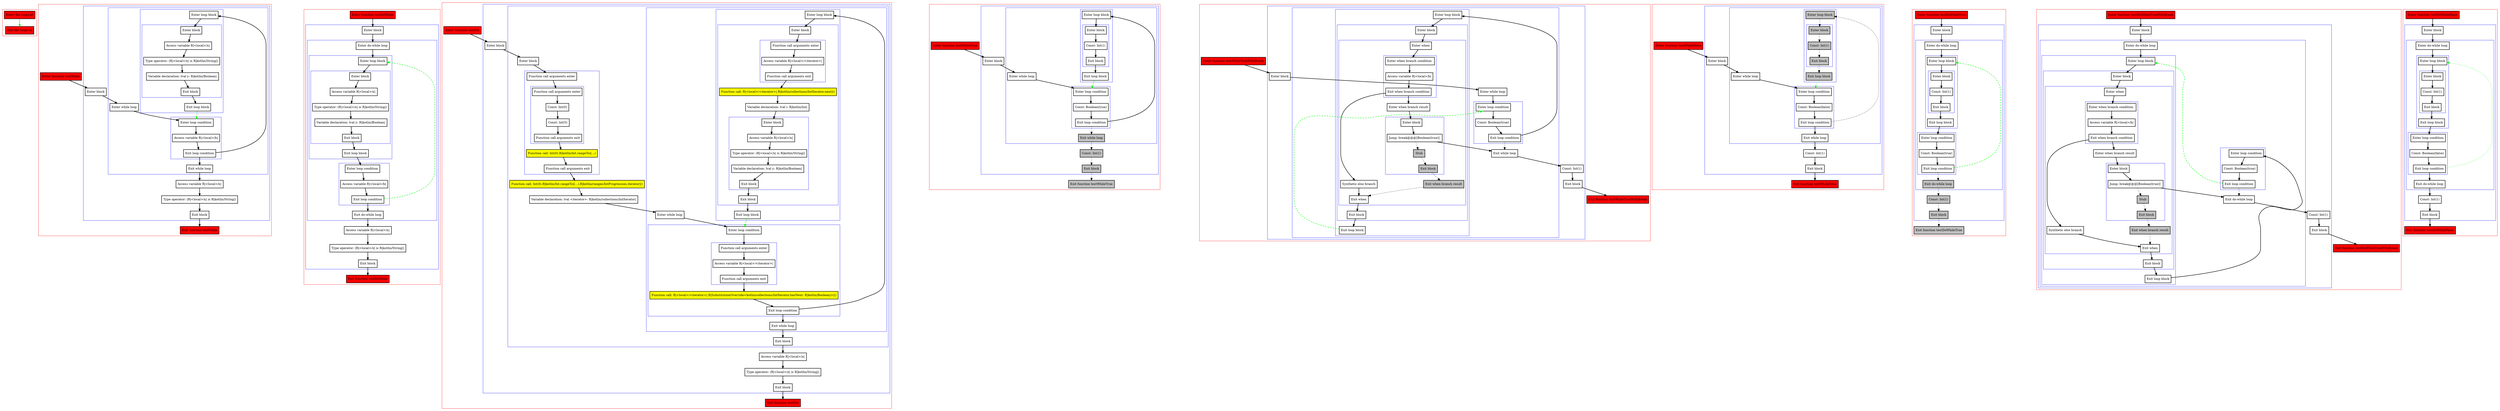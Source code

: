 digraph loops_kt {
    graph [nodesep=3]
    node [shape=box penwidth=2]
    edge [penwidth=2]

    subgraph cluster_0 {
        color=red
        0 [label="Enter file loops.kt" style="filled" fillcolor=red];
        1 [label="Exit file loops.kt" style="filled" fillcolor=red];
    }
    0 -> {1} [color=green];

    subgraph cluster_1 {
        color=red
        2 [label="Enter function testWhile" style="filled" fillcolor=red];
        subgraph cluster_2 {
            color=blue
            3 [label="Enter block"];
            subgraph cluster_3 {
                color=blue
                4 [label="Enter while loop"];
                subgraph cluster_4 {
                    color=blue
                    5 [label="Enter loop condition"];
                    6 [label="Access variable R|<local>/b|"];
                    7 [label="Exit loop condition"];
                }
                subgraph cluster_5 {
                    color=blue
                    8 [label="Enter loop block"];
                    subgraph cluster_6 {
                        color=blue
                        9 [label="Enter block"];
                        10 [label="Access variable R|<local>/x|"];
                        11 [label="Type operator: (R|<local>/x| is R|kotlin/String|)"];
                        12 [label="Variable declaration: lval y: R|kotlin/Boolean|"];
                        13 [label="Exit block"];
                    }
                    14 [label="Exit loop block"];
                }
                15 [label="Exit while loop"];
            }
            16 [label="Access variable R|<local>/x|"];
            17 [label="Type operator: (R|<local>/x| is R|kotlin/String|)"];
            18 [label="Exit block"];
        }
        19 [label="Exit function testWhile" style="filled" fillcolor=red];
    }
    2 -> {3};
    3 -> {4};
    4 -> {5};
    5 -> {6};
    6 -> {7};
    7 -> {8 15};
    8 -> {9};
    9 -> {10};
    10 -> {11};
    11 -> {12};
    12 -> {13};
    13 -> {14};
    14 -> {5} [color=green style=dashed];
    15 -> {16};
    16 -> {17};
    17 -> {18};
    18 -> {19};

    subgraph cluster_7 {
        color=red
        20 [label="Enter function testDoWhile" style="filled" fillcolor=red];
        subgraph cluster_8 {
            color=blue
            21 [label="Enter block"];
            subgraph cluster_9 {
                color=blue
                22 [label="Enter do-while loop"];
                subgraph cluster_10 {
                    color=blue
                    23 [label="Enter loop block"];
                    subgraph cluster_11 {
                        color=blue
                        24 [label="Enter block"];
                        25 [label="Access variable R|<local>/x|"];
                        26 [label="Type operator: (R|<local>/x| is R|kotlin/String|)"];
                        27 [label="Variable declaration: lval y: R|kotlin/Boolean|"];
                        28 [label="Exit block"];
                    }
                    29 [label="Exit loop block"];
                }
                subgraph cluster_12 {
                    color=blue
                    30 [label="Enter loop condition"];
                    31 [label="Access variable R|<local>/b|"];
                    32 [label="Exit loop condition"];
                }
                33 [label="Exit do-while loop"];
            }
            34 [label="Access variable R|<local>/x|"];
            35 [label="Type operator: (R|<local>/x| is R|kotlin/String|)"];
            36 [label="Exit block"];
        }
        37 [label="Exit function testDoWhile" style="filled" fillcolor=red];
    }
    20 -> {21};
    21 -> {22};
    22 -> {23};
    23 -> {24};
    24 -> {25};
    25 -> {26};
    26 -> {27};
    27 -> {28};
    28 -> {29};
    29 -> {30};
    30 -> {31};
    31 -> {32};
    32 -> {33};
    32 -> {23} [color=green style=dashed];
    33 -> {34};
    34 -> {35};
    35 -> {36};
    36 -> {37};

    subgraph cluster_13 {
        color=red
        38 [label="Enter function testFor" style="filled" fillcolor=red];
        subgraph cluster_14 {
            color=blue
            39 [label="Enter block"];
            subgraph cluster_15 {
                color=blue
                40 [label="Enter block"];
                subgraph cluster_16 {
                    color=blue
                    41 [label="Function call arguments enter"];
                    subgraph cluster_17 {
                        color=blue
                        42 [label="Function call arguments enter"];
                        43 [label="Const: Int(0)"];
                        44 [label="Const: Int(5)"];
                        45 [label="Function call arguments exit"];
                    }
                    46 [label="Function call: Int(0).R|kotlin/Int.rangeTo|(...)" style="filled" fillcolor=yellow];
                    47 [label="Function call arguments exit"];
                }
                48 [label="Function call: Int(0).R|kotlin/Int.rangeTo|(...).R|kotlin/ranges/IntProgression.iterator|()" style="filled" fillcolor=yellow];
                49 [label="Variable declaration: lval <iterator>: R|kotlin/collections/IntIterator|"];
                subgraph cluster_18 {
                    color=blue
                    50 [label="Enter while loop"];
                    subgraph cluster_19 {
                        color=blue
                        51 [label="Enter loop condition"];
                        subgraph cluster_20 {
                            color=blue
                            52 [label="Function call arguments enter"];
                            53 [label="Access variable R|<local>/<iterator>|"];
                            54 [label="Function call arguments exit"];
                        }
                        55 [label="Function call: R|<local>/<iterator>|.R|SubstitutionOverride<kotlin/collections/IntIterator.hasNext: R|kotlin/Boolean|>|()" style="filled" fillcolor=yellow];
                        56 [label="Exit loop condition"];
                    }
                    subgraph cluster_21 {
                        color=blue
                        57 [label="Enter loop block"];
                        subgraph cluster_22 {
                            color=blue
                            58 [label="Enter block"];
                            subgraph cluster_23 {
                                color=blue
                                59 [label="Function call arguments enter"];
                                60 [label="Access variable R|<local>/<iterator>|"];
                                61 [label="Function call arguments exit"];
                            }
                            62 [label="Function call: R|<local>/<iterator>|.R|kotlin/collections/IntIterator.next|()" style="filled" fillcolor=yellow];
                            63 [label="Variable declaration: lval i: R|kotlin/Int|"];
                            subgraph cluster_24 {
                                color=blue
                                64 [label="Enter block"];
                                65 [label="Access variable R|<local>/x|"];
                                66 [label="Type operator: (R|<local>/x| is R|kotlin/String|)"];
                                67 [label="Variable declaration: lval y: R|kotlin/Boolean|"];
                                68 [label="Exit block"];
                            }
                            69 [label="Exit block"];
                        }
                        70 [label="Exit loop block"];
                    }
                    71 [label="Exit while loop"];
                }
                72 [label="Exit block"];
            }
            73 [label="Access variable R|<local>/x|"];
            74 [label="Type operator: (R|<local>/x| is R|kotlin/String|)"];
            75 [label="Exit block"];
        }
        76 [label="Exit function testFor" style="filled" fillcolor=red];
    }
    38 -> {39};
    39 -> {40};
    40 -> {41};
    41 -> {42};
    42 -> {43};
    43 -> {44};
    44 -> {45};
    45 -> {46};
    46 -> {47};
    47 -> {48};
    48 -> {49};
    49 -> {50};
    50 -> {51};
    51 -> {52};
    52 -> {53};
    53 -> {54};
    54 -> {55};
    55 -> {56};
    56 -> {57 71};
    57 -> {58};
    58 -> {59};
    59 -> {60};
    60 -> {61};
    61 -> {62};
    62 -> {63};
    63 -> {64};
    64 -> {65};
    65 -> {66};
    66 -> {67};
    67 -> {68};
    68 -> {69};
    69 -> {70};
    70 -> {51} [color=green style=dashed];
    71 -> {72};
    72 -> {73};
    73 -> {74};
    74 -> {75};
    75 -> {76};

    subgraph cluster_25 {
        color=red
        77 [label="Enter function testWhileTrue" style="filled" fillcolor=red];
        subgraph cluster_26 {
            color=blue
            78 [label="Enter block"];
            subgraph cluster_27 {
                color=blue
                79 [label="Enter while loop"];
                subgraph cluster_28 {
                    color=blue
                    80 [label="Enter loop condition"];
                    81 [label="Const: Boolean(true)"];
                    82 [label="Exit loop condition"];
                }
                subgraph cluster_29 {
                    color=blue
                    83 [label="Enter loop block"];
                    subgraph cluster_30 {
                        color=blue
                        84 [label="Enter block"];
                        85 [label="Const: Int(1)"];
                        86 [label="Exit block"];
                    }
                    87 [label="Exit loop block"];
                }
                88 [label="Exit while loop" style="filled" fillcolor=gray];
            }
            89 [label="Const: Int(1)" style="filled" fillcolor=gray];
            90 [label="Exit block" style="filled" fillcolor=gray];
        }
        91 [label="Exit function testWhileTrue" style="filled" fillcolor=gray];
    }
    77 -> {78};
    78 -> {79};
    79 -> {80};
    80 -> {81};
    81 -> {82};
    82 -> {83};
    82 -> {88} [style=dotted];
    83 -> {84};
    84 -> {85};
    85 -> {86};
    86 -> {87};
    87 -> {80} [color=green style=dashed];
    88 -> {89} [style=dotted];
    89 -> {90} [style=dotted];
    90 -> {91} [style=dotted];

    subgraph cluster_31 {
        color=red
        92 [label="Enter function testWhileTrueWithBreak" style="filled" fillcolor=red];
        subgraph cluster_32 {
            color=blue
            93 [label="Enter block"];
            subgraph cluster_33 {
                color=blue
                94 [label="Enter while loop"];
                subgraph cluster_34 {
                    color=blue
                    95 [label="Enter loop condition"];
                    96 [label="Const: Boolean(true)"];
                    97 [label="Exit loop condition"];
                }
                subgraph cluster_35 {
                    color=blue
                    98 [label="Enter loop block"];
                    subgraph cluster_36 {
                        color=blue
                        99 [label="Enter block"];
                        subgraph cluster_37 {
                            color=blue
                            100 [label="Enter when"];
                            subgraph cluster_38 {
                                color=blue
                                101 [label="Enter when branch condition "];
                                102 [label="Access variable R|<local>/b|"];
                                103 [label="Exit when branch condition"];
                            }
                            104 [label="Synthetic else branch"];
                            105 [label="Enter when branch result"];
                            subgraph cluster_39 {
                                color=blue
                                106 [label="Enter block"];
                                107 [label="Jump: break@@@[Boolean(true)] "];
                                108 [label="Stub" style="filled" fillcolor=gray];
                                109 [label="Exit block" style="filled" fillcolor=gray];
                            }
                            110 [label="Exit when branch result" style="filled" fillcolor=gray];
                            111 [label="Exit when"];
                        }
                        112 [label="Exit block"];
                    }
                    113 [label="Exit loop block"];
                }
                114 [label="Exit while loop"];
            }
            115 [label="Const: Int(1)"];
            116 [label="Exit block"];
        }
        117 [label="Exit function testWhileTrueWithBreak" style="filled" fillcolor=red];
    }
    92 -> {93};
    93 -> {94};
    94 -> {95};
    95 -> {96};
    96 -> {97};
    97 -> {98};
    97 -> {114} [style=dotted];
    98 -> {99};
    99 -> {100};
    100 -> {101};
    101 -> {102};
    102 -> {103};
    103 -> {104 105};
    104 -> {111};
    105 -> {106};
    106 -> {107};
    107 -> {114};
    107 -> {108} [style=dotted];
    108 -> {109} [style=dotted];
    109 -> {110} [style=dotted];
    110 -> {111} [style=dotted];
    111 -> {112};
    112 -> {113};
    113 -> {95} [color=green style=dashed];
    114 -> {115};
    115 -> {116};
    116 -> {117};

    subgraph cluster_40 {
        color=red
        118 [label="Enter function testWhileFalse" style="filled" fillcolor=red];
        subgraph cluster_41 {
            color=blue
            119 [label="Enter block"];
            subgraph cluster_42 {
                color=blue
                120 [label="Enter while loop"];
                subgraph cluster_43 {
                    color=blue
                    121 [label="Enter loop condition"];
                    122 [label="Const: Boolean(false)"];
                    123 [label="Exit loop condition"];
                }
                subgraph cluster_44 {
                    color=blue
                    124 [label="Enter loop block" style="filled" fillcolor=gray];
                    subgraph cluster_45 {
                        color=blue
                        125 [label="Enter block" style="filled" fillcolor=gray];
                        126 [label="Const: Int(1)" style="filled" fillcolor=gray];
                        127 [label="Exit block" style="filled" fillcolor=gray];
                    }
                    128 [label="Exit loop block" style="filled" fillcolor=gray];
                }
                129 [label="Exit while loop"];
            }
            130 [label="Const: Int(1)"];
            131 [label="Exit block"];
        }
        132 [label="Exit function testWhileFalse" style="filled" fillcolor=red];
    }
    118 -> {119};
    119 -> {120};
    120 -> {121};
    121 -> {122};
    122 -> {123};
    123 -> {129};
    123 -> {124} [style=dotted];
    124 -> {125} [style=dotted];
    125 -> {126} [style=dotted];
    126 -> {127} [style=dotted];
    127 -> {128} [style=dotted];
    128 -> {121} [color=green style=dotted];
    129 -> {130};
    130 -> {131};
    131 -> {132};

    subgraph cluster_46 {
        color=red
        133 [label="Enter function testDoWhileTrue" style="filled" fillcolor=red];
        subgraph cluster_47 {
            color=blue
            134 [label="Enter block"];
            subgraph cluster_48 {
                color=blue
                135 [label="Enter do-while loop"];
                subgraph cluster_49 {
                    color=blue
                    136 [label="Enter loop block"];
                    subgraph cluster_50 {
                        color=blue
                        137 [label="Enter block"];
                        138 [label="Const: Int(1)"];
                        139 [label="Exit block"];
                    }
                    140 [label="Exit loop block"];
                }
                subgraph cluster_51 {
                    color=blue
                    141 [label="Enter loop condition"];
                    142 [label="Const: Boolean(true)"];
                    143 [label="Exit loop condition"];
                }
                144 [label="Exit do-while loop" style="filled" fillcolor=gray];
            }
            145 [label="Const: Int(1)" style="filled" fillcolor=gray];
            146 [label="Exit block" style="filled" fillcolor=gray];
        }
        147 [label="Exit function testDoWhileTrue" style="filled" fillcolor=gray];
    }
    133 -> {134};
    134 -> {135};
    135 -> {136};
    136 -> {137};
    137 -> {138};
    138 -> {139};
    139 -> {140};
    140 -> {141};
    141 -> {142};
    142 -> {143};
    143 -> {136} [color=green style=dashed];
    143 -> {144} [style=dotted];
    144 -> {145} [style=dotted];
    145 -> {146} [style=dotted];
    146 -> {147} [style=dotted];

    subgraph cluster_52 {
        color=red
        148 [label="Enter function testDoWhileTrueWithBreak" style="filled" fillcolor=red];
        subgraph cluster_53 {
            color=blue
            149 [label="Enter block"];
            subgraph cluster_54 {
                color=blue
                150 [label="Enter do-while loop"];
                subgraph cluster_55 {
                    color=blue
                    151 [label="Enter loop block"];
                    subgraph cluster_56 {
                        color=blue
                        152 [label="Enter block"];
                        subgraph cluster_57 {
                            color=blue
                            153 [label="Enter when"];
                            subgraph cluster_58 {
                                color=blue
                                154 [label="Enter when branch condition "];
                                155 [label="Access variable R|<local>/b|"];
                                156 [label="Exit when branch condition"];
                            }
                            157 [label="Synthetic else branch"];
                            158 [label="Enter when branch result"];
                            subgraph cluster_59 {
                                color=blue
                                159 [label="Enter block"];
                                160 [label="Jump: break@@@[Boolean(true)] "];
                                161 [label="Stub" style="filled" fillcolor=gray];
                                162 [label="Exit block" style="filled" fillcolor=gray];
                            }
                            163 [label="Exit when branch result" style="filled" fillcolor=gray];
                            164 [label="Exit when"];
                        }
                        165 [label="Exit block"];
                    }
                    166 [label="Exit loop block"];
                }
                subgraph cluster_60 {
                    color=blue
                    167 [label="Enter loop condition"];
                    168 [label="Const: Boolean(true)"];
                    169 [label="Exit loop condition"];
                }
                170 [label="Exit do-while loop"];
            }
            171 [label="Const: Int(1)"];
            172 [label="Exit block"];
        }
        173 [label="Exit function testDoWhileTrueWithBreak" style="filled" fillcolor=red];
    }
    148 -> {149};
    149 -> {150};
    150 -> {151};
    151 -> {152};
    152 -> {153};
    153 -> {154};
    154 -> {155};
    155 -> {156};
    156 -> {157 158};
    157 -> {164};
    158 -> {159};
    159 -> {160};
    160 -> {170};
    160 -> {161} [style=dotted];
    161 -> {162} [style=dotted];
    162 -> {163} [style=dotted];
    163 -> {164} [style=dotted];
    164 -> {165};
    165 -> {166};
    166 -> {167};
    167 -> {168};
    168 -> {169};
    169 -> {151} [color=green style=dashed];
    169 -> {170} [style=dotted];
    170 -> {171};
    171 -> {172};
    172 -> {173};

    subgraph cluster_61 {
        color=red
        174 [label="Enter function testDoWhileFalse" style="filled" fillcolor=red];
        subgraph cluster_62 {
            color=blue
            175 [label="Enter block"];
            subgraph cluster_63 {
                color=blue
                176 [label="Enter do-while loop"];
                subgraph cluster_64 {
                    color=blue
                    177 [label="Enter loop block"];
                    subgraph cluster_65 {
                        color=blue
                        178 [label="Enter block"];
                        179 [label="Const: Int(1)"];
                        180 [label="Exit block"];
                    }
                    181 [label="Exit loop block"];
                }
                subgraph cluster_66 {
                    color=blue
                    182 [label="Enter loop condition"];
                    183 [label="Const: Boolean(false)"];
                    184 [label="Exit loop condition"];
                }
                185 [label="Exit do-while loop"];
            }
            186 [label="Const: Int(1)"];
            187 [label="Exit block"];
        }
        188 [label="Exit function testDoWhileFalse" style="filled" fillcolor=red];
    }
    174 -> {175};
    175 -> {176};
    176 -> {177};
    177 -> {178};
    178 -> {179};
    179 -> {180};
    180 -> {181};
    181 -> {182};
    182 -> {183};
    183 -> {184};
    184 -> {185};
    184 -> {177} [color=green style=dotted];
    185 -> {186};
    186 -> {187};
    187 -> {188};

}
